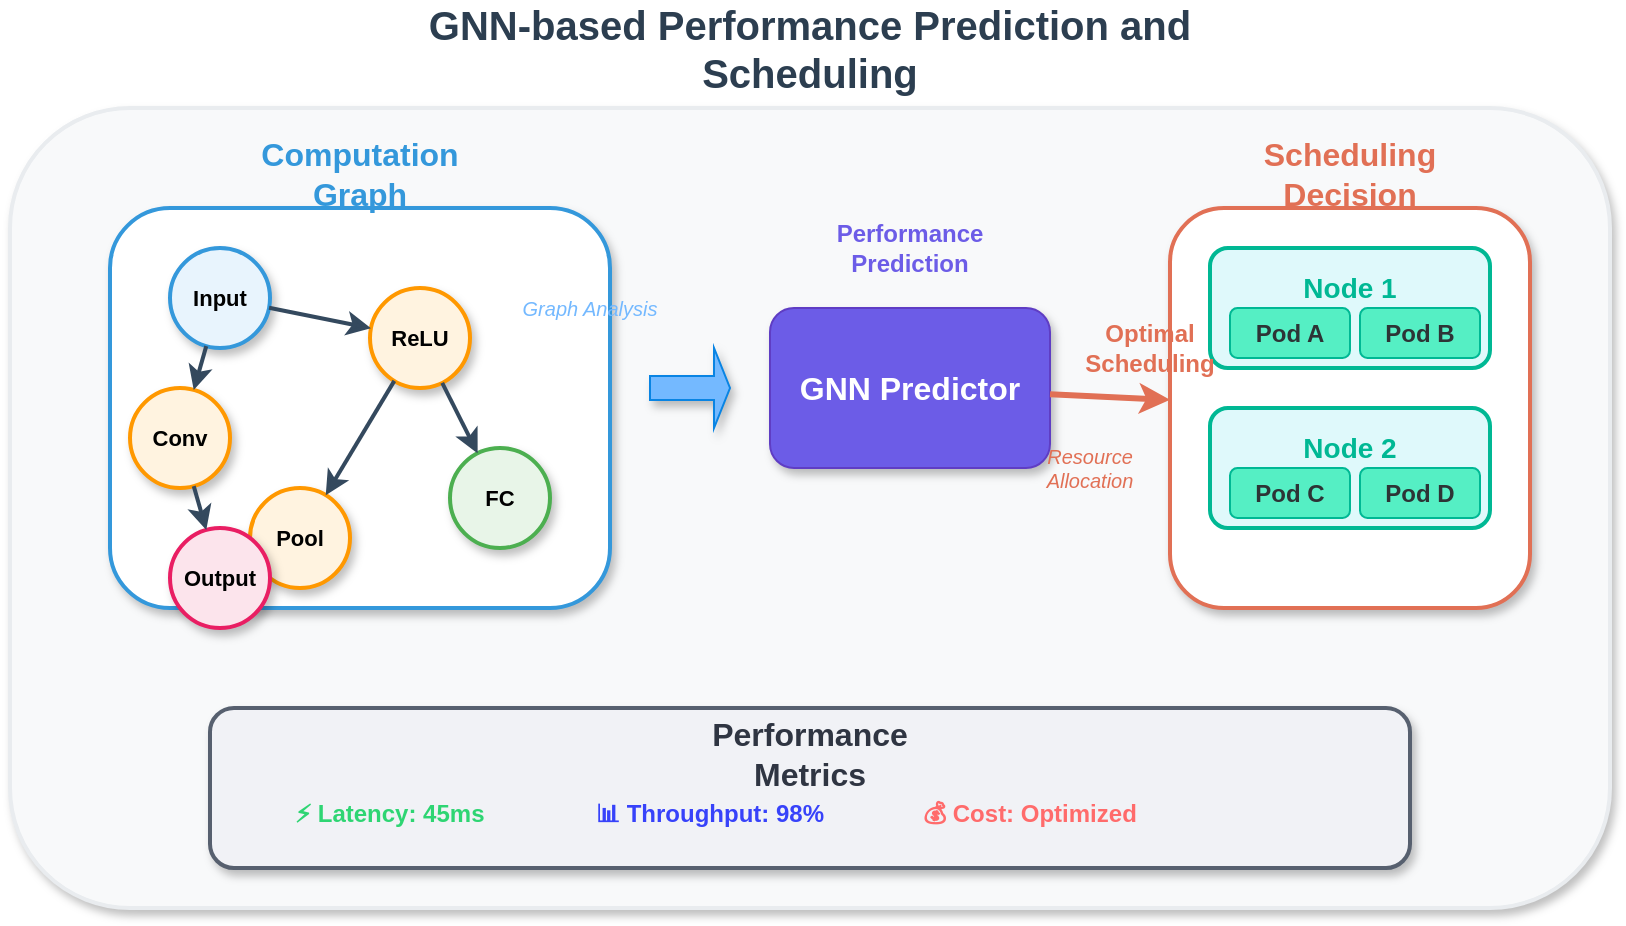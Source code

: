 <mxfile version="27.1.4">
  <diagram name="第 1 页" id="vpEmNmz1VxD7TS162uRm">
    <mxGraphModel dx="1200" dy="800" grid="1" gridSize="10" guides="1" tooltips="1" connect="1" arrows="1" fold="1" page="1" pageScale="1" pageWidth="1200" pageHeight="800" math="0" shadow="0">
      <root>
        <mxCell id="0" />
        <mxCell id="1" parent="0" />
        
        <!-- 整体背景框 -->
        <mxCell id="main_bg" value="" style="rounded=1;whiteSpace=wrap;html=1;fillColor=#f8f9fa;strokeColor=#e9ecef;strokeWidth=2;shadow=1;" vertex="1" parent="1">
          <mxGeometry x="100" y="150" width="800" height="400" as="geometry" />
        </mxCell>
        
        <!-- 标题 -->
        <mxCell id="title" value="GNN-based Performance Prediction and Scheduling" style="text;html=1;strokeColor=none;fillColor=none;align=center;verticalAlign=middle;whiteSpace=wrap;rounded=0;fontSize=20;fontStyle=1;fontColor=#2c3e50;" vertex="1" parent="1">
          <mxGeometry x="300" y="100" width="400" height="40" as="geometry" />
        </mxCell>
        
        <!-- 计算图区域 -->
        <mxCell id="graph_bg" value="" style="rounded=1;whiteSpace=wrap;html=1;fillColor=#ffffff;strokeColor=#3498db;strokeWidth=2;shadow=1;" vertex="1" parent="1">
          <mxGeometry x="150" y="200" width="250" height="200" as="geometry" />
        </mxCell>
        <mxCell id="graph_title" value="Computation Graph" style="text;html=1;strokeColor=none;fillColor=none;align=center;verticalAlign=middle;whiteSpace=wrap;rounded=0;fontSize=16;fontStyle=1;fontColor=#3498db;" vertex="1" parent="1">
          <mxGeometry x="200" y="170" width="150" height="25" as="geometry" />
        </mxCell>
        
        <!-- 图节点 - 使用现代化圆形节点 -->
        <mxCell id="node1" value="Input" style="ellipse;whiteSpace=wrap;html=1;aspect=fixed;fontSize=11;fontStyle=1;fillColor=#e8f4fd;strokeColor=#3498db;strokeWidth=2;shadow=1;" vertex="1" parent="1">
          <mxGeometry x="180" y="220" width="50" height="50" as="geometry" />
        </mxCell>
        
        <mxCell id="node2" value="Conv" style="ellipse;whiteSpace=wrap;html=1;aspect=fixed;fontSize=11;fontStyle=1;fillColor=#fff3e0;strokeColor=#ff9800;strokeWidth=2;shadow=1;" vertex="1" parent="1">
          <mxGeometry x="160" y="290" width="50" height="50" as="geometry" />
        </mxCell>
        
        <mxCell id="node3" value="ReLU" style="ellipse;whiteSpace=wrap;html=1;aspect=fixed;fontSize=11;fontStyle=1;fillColor=#fff3e0;strokeColor=#ff9800;strokeWidth=2;shadow=1;" vertex="1" parent="1">
          <mxGeometry x="280" y="240" width="50" height="50" as="geometry" />
        </mxCell>
        
        <mxCell id="node4" value="Pool" style="ellipse;whiteSpace=wrap;html=1;aspect=fixed;fontSize=11;fontStyle=1;fillColor=#fff3e0;strokeColor=#ff9800;strokeWidth=2;shadow=1;" vertex="1" parent="1">
          <mxGeometry x="220" y="340" width="50" height="50" as="geometry" />
        </mxCell>
        
        <mxCell id="node5" value="FC" style="ellipse;whiteSpace=wrap;html=1;aspect=fixed;fontSize=11;fontStyle=1;fillColor=#e8f5e8;strokeColor=#4caf50;strokeWidth=2;shadow=1;" vertex="1" parent="1">
          <mxGeometry x="320" y="320" width="50" height="50" as="geometry" />
        </mxCell>
        
        <mxCell id="node6" value="Output" style="ellipse;whiteSpace=wrap;html=1;aspect=fixed;fontSize=11;fontStyle=1;fillColor=#fce4ec;strokeColor=#e91e63;strokeWidth=2;shadow=1;" vertex="1" parent="1">
          <mxGeometry x="180" y="360" width="50" height="50" as="geometry" />
        </mxCell>
        
        <!-- 连接线 - 使用现代化箭头 -->
        <mxCell id="edge1" value="" style="endArrow=classic;html=1;rounded=1;strokeWidth=2;strokeColor=#34495e;curved=1;" edge="1" parent="1" source="node1" target="node2">
          <mxGeometry width="50" height="50" relative="1" as="geometry">
            <mxPoint x="300" y="350" as="sourcePoint" />
            <mxPoint x="350" y="300" as="targetPoint" />
          </mxGeometry>
        </mxCell>
        
        <mxCell id="edge2" value="" style="endArrow=classic;html=1;rounded=1;strokeWidth=2;strokeColor=#34495e;curved=1;" edge="1" parent="1" source="node1" target="node3">
          <mxGeometry width="50" height="50" relative="1" as="geometry">
            <mxPoint x="300" y="350" as="sourcePoint" />
            <mxPoint x="350" y="300" as="targetPoint" />
          </mxGeometry>
        </mxCell>
        
        <mxCell id="edge3" value="" style="endArrow=classic;html=1;rounded=1;strokeWidth=2;strokeColor=#34495e;curved=1;" edge="1" parent="1" source="node2" target="node6">
          <mxGeometry width="50" height="50" relative="1" as="geometry">
            <mxPoint x="300" y="350" as="sourcePoint" />
            <mxPoint x="350" y="300" as="targetPoint" />
          </mxGeometry>
        </mxCell>
        
        <mxCell id="edge4" value="" style="endArrow=classic;html=1;rounded=1;strokeWidth=2;strokeColor=#34495e;curved=1;" edge="1" parent="1" source="node3" target="node4">
          <mxGeometry width="50" height="50" relative="1" as="geometry">
            <mxPoint x="300" y="350" as="sourcePoint" />
            <mxPoint x="350" y="300" as="targetPoint" />
          </mxGeometry>
        </mxCell>
        
        <mxCell id="edge5" value="" style="endArrow=classic;html=1;rounded=1;strokeWidth=2;strokeColor=#34495e;curved=1;" edge="1" parent="1" source="node3" target="node5">
          <mxGeometry width="50" height="50" relative="1" as="geometry">
            <mxPoint x="300" y="350" as="sourcePoint" />
            <mxPoint x="350" y="300" as="targetPoint" />
          </mxGeometry>
        </mxCell>
        
        <!-- GNN Predictor -->
        <mxCell id="gnn_predictor" value="GNN Predictor" style="rounded=1;whiteSpace=wrap;html=1;fillColor=#6c5ce7;strokeColor=#5f3dc4;fontSize=16;fontStyle=1;fontColor=#ffffff;shadow=1;" vertex="1" parent="1">
          <mxGeometry x="480" y="250" width="140" height="80" as="geometry" />
        </mxCell>
        
        <!-- 主要箭头 -->
        <mxCell id="main_arrow" value="" style="shape=singleArrow;whiteSpace=wrap;html=1;fillColor=#74b9ff;strokeColor=#0984e3;shadow=1;" vertex="1" parent="1">
          <mxGeometry x="420" y="270" width="40" height="40" as="geometry" />
        </mxCell>
        
        <!-- 预测标签 -->
        <mxCell id="prediction_label" value="Performance&#xa;Prediction" style="text;html=1;strokeColor=none;fillColor=none;align=center;verticalAlign=middle;whiteSpace=wrap;rounded=0;fontSize=12;fontStyle=1;fontColor=#6c5ce7;" vertex="1" parent="1">
          <mxGeometry x="490" y="200" width="120" height="40" as="geometry" />
        </mxCell>
        
        <!-- 调度决策区域 -->
        <mxCell id="scheduling_bg" value="" style="rounded=1;whiteSpace=wrap;html=1;fillColor=#ffffff;strokeColor=#e17055;strokeWidth=2;shadow=1;" vertex="1" parent="1">
          <mxGeometry x="680" y="200" width="180" height="200" as="geometry" />
        </mxCell>
        <mxCell id="scheduling_title" value="Scheduling Decision" style="text;html=1;strokeColor=none;fillColor=none;align=center;verticalAlign=middle;whiteSpace=wrap;rounded=0;fontSize=16;fontStyle=1;fontColor=#e17055;" vertex="1" parent="1">
          <mxGeometry x="700" y="170" width="140" height="25" as="geometry" />
        </mxCell>
        
        <!-- 节点1 -->
        <mxCell id="node1_bg" value="" style="rounded=1;whiteSpace=wrap;html=1;fillColor=#dff9fb;strokeColor=#00b894;strokeWidth=2;" vertex="1" parent="1">
          <mxGeometry x="700" y="220" width="140" height="60" as="geometry" />
        </mxCell>
        <mxCell id="node1_title" value="Node 1" style="text;html=1;strokeColor=none;fillColor=none;align=center;verticalAlign=middle;whiteSpace=wrap;rounded=0;fontSize=14;fontStyle=1;fontColor=#00b894;" vertex="1" parent="1">
          <mxGeometry x="720" y="230" width="100" height="20" as="geometry" />
        </mxCell>
        
        <mxCell id="pod1" value="Pod A" style="rounded=1;whiteSpace=wrap;html=1;fillColor=#55efc4;strokeColor=#00b894;fontSize=12;fontStyle=1;fontColor=#2d3436;" vertex="1" parent="1">
          <mxGeometry x="710" y="250" width="60" height="25" as="geometry" />
        </mxCell>
        
        <mxCell id="pod2" value="Pod B" style="rounded=1;whiteSpace=wrap;html=1;fillColor=#55efc4;strokeColor=#00b894;fontSize=12;fontStyle=1;fontColor=#2d3436;" vertex="1" parent="1">
          <mxGeometry x="775" y="250" width="60" height="25" as="geometry" />
        </mxCell>
        
        <!-- 节点2 -->
        <mxCell id="node2_bg" value="" style="rounded=1;whiteSpace=wrap;html=1;fillColor=#dff9fb;strokeColor=#00b894;strokeWidth=2;" vertex="1" parent="1">
          <mxGeometry x="700" y="300" width="140" height="60" as="geometry" />
        </mxCell>
        <mxCell id="node2_title" value="Node 2" style="text;html=1;strokeColor=none;fillColor=none;align=center;verticalAlign=middle;whiteSpace=wrap;rounded=0;fontSize=14;fontStyle=1;fontColor=#00b894;" vertex="1" parent="1">
          <mxGeometry x="720" y="310" width="100" height="20" as="geometry" />
        </mxCell>
        
        <mxCell id="pod3" value="Pod C" style="rounded=1;whiteSpace=wrap;html=1;fillColor=#55efc4;strokeColor=#00b894;fontSize=12;fontStyle=1;fontColor=#2d3436;" vertex="1" parent="1">
          <mxGeometry x="710" y="330" width="60" height="25" as="geometry" />
        </mxCell>
        
        <mxCell id="pod4" value="Pod D" style="rounded=1;whiteSpace=wrap;html=1;fillColor=#55efc4;strokeColor=#00b894;fontSize=12;fontStyle=1;fontColor=#2d3436;" vertex="1" parent="1">
          <mxGeometry x="775" y="330" width="60" height="25" as="geometry" />
        </mxCell>
        
        <!-- 调度箭头 -->
        <mxCell id="scheduling_arrow" value="" style="endArrow=classic;html=1;rounded=0;strokeWidth=3;strokeColor=#e17055;curved=1;" edge="1" parent="1" source="gnn_predictor" target="scheduling_bg">
          <mxGeometry width="50" height="50" relative="1" as="geometry">
            <mxPoint x="620" y="290" as="sourcePoint" />
            <mxPoint x="670" y="240" as="targetPoint" />
          </mxGeometry>
        </mxCell>
        
        <!-- 调度标签 -->
        <mxCell id="scheduling_label" value="Optimal&#xa;Scheduling" style="text;html=1;strokeColor=none;fillColor=none;align=center;verticalAlign=middle;whiteSpace=wrap;rounded=0;fontSize=12;fontStyle=1;fontColor=#e17055;" vertex="1" parent="1">
          <mxGeometry x="630" y="250" width="80" height="40" as="geometry" />
        </mxCell>
        
        <!-- 性能指标 -->
        <mxCell id="metrics_bg" value="" style="rounded=1;whiteSpace=wrap;html=1;fillColor=#f1f2f6;strokeColor=#57606f;strokeWidth=2;shadow=1;" vertex="1" parent="1">
          <mxGeometry x="200" y="450" width="600" height="80" as="geometry" />
        </mxCell>
        <mxCell id="metrics_title" value="Performance Metrics" style="text;html=1;strokeColor=none;fillColor=none;align=center;verticalAlign=middle;whiteSpace=wrap;rounded=0;fontSize=16;fontStyle=1;fontColor=#2f3542;" vertex="1" parent="1">
          <mxGeometry x="450" y="460" width="100" height="25" as="geometry" />
        </mxCell>
        
        <mxCell id="metric1" value="⚡ Latency: 45ms" style="text;html=1;strokeColor=none;fillColor=none;align=center;verticalAlign=middle;whiteSpace=wrap;rounded=0;fontSize=12;fontStyle=1;fontColor=#2ed573;" vertex="1" parent="1">
          <mxGeometry x="230" y="490" width="120" height="25" as="geometry" />
        </mxCell>
        
        <mxCell id="metric2" value="📊 Throughput: 98%" style="text;html=1;strokeColor=none;fillColor=none;align=center;verticalAlign=middle;whiteSpace=wrap;rounded=0;fontSize=12;fontStyle=1;fontColor=#3742fa;" vertex="1" parent="1">
          <mxGeometry x="390" y="490" width="120" height="25" as="geometry" />
        </mxCell>
        
        <mxCell id="metric3" value="💰 Cost: Optimized" style="text;html=1;strokeColor=none;fillColor=none;align=center;verticalAlign=middle;whiteSpace=wrap;rounded=0;fontSize=12;fontStyle=1;fontColor=#ff6b6b;" vertex="1" parent="1">
          <mxGeometry x="550" y="490" width="120" height="25" as="geometry" />
        </mxCell>
        
        <!-- 数据流指示 -->
        <mxCell id="flow_label1" value="Graph Analysis" style="text;html=1;strokeColor=none;fillColor=none;align=center;verticalAlign=middle;whiteSpace=wrap;rounded=0;fontSize=10;fontStyle=2;fontColor=#74b9ff;" vertex="1" parent="1">
          <mxGeometry x="350" y="240" width="80" height="20" as="geometry" />
        </mxCell>
        
        <mxCell id="flow_label2" value="Resource Allocation" style="text;html=1;strokeColor=none;fillColor=none;align=center;verticalAlign=middle;whiteSpace=wrap;rounded=0;fontSize=10;fontStyle=2;fontColor=#e17055;" vertex="1" parent="1">
          <mxGeometry x="600" y="320" width="80" height="20" as="geometry" />
        </mxCell>
        
      </root>
    </mxGraphModel>
  </diagram>
</mxfile>
